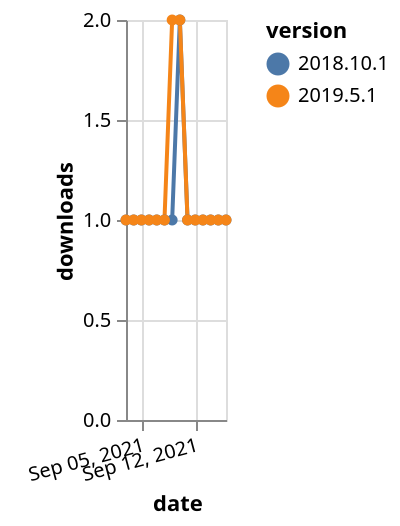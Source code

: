 {"$schema": "https://vega.github.io/schema/vega-lite/v5.json", "description": "A simple bar chart with embedded data.", "data": {"values": [{"date": "2021-09-03", "total": 257, "delta": 1, "version": "2018.10.1"}, {"date": "2021-09-04", "total": 258, "delta": 1, "version": "2018.10.1"}, {"date": "2021-09-05", "total": 259, "delta": 1, "version": "2018.10.1"}, {"date": "2021-09-06", "total": 260, "delta": 1, "version": "2018.10.1"}, {"date": "2021-09-07", "total": 261, "delta": 1, "version": "2018.10.1"}, {"date": "2021-09-08", "total": 262, "delta": 1, "version": "2018.10.1"}, {"date": "2021-09-09", "total": 263, "delta": 1, "version": "2018.10.1"}, {"date": "2021-09-10", "total": 265, "delta": 2, "version": "2018.10.1"}, {"date": "2021-09-11", "total": 266, "delta": 1, "version": "2018.10.1"}, {"date": "2021-09-12", "total": 267, "delta": 1, "version": "2018.10.1"}, {"date": "2021-09-13", "total": 268, "delta": 1, "version": "2018.10.1"}, {"date": "2021-09-14", "total": 269, "delta": 1, "version": "2018.10.1"}, {"date": "2021-09-15", "total": 270, "delta": 1, "version": "2018.10.1"}, {"date": "2021-09-16", "total": 271, "delta": 1, "version": "2018.10.1"}, {"date": "2021-09-03", "total": 269, "delta": 1, "version": "2019.5.1"}, {"date": "2021-09-04", "total": 270, "delta": 1, "version": "2019.5.1"}, {"date": "2021-09-05", "total": 271, "delta": 1, "version": "2019.5.1"}, {"date": "2021-09-06", "total": 272, "delta": 1, "version": "2019.5.1"}, {"date": "2021-09-07", "total": 273, "delta": 1, "version": "2019.5.1"}, {"date": "2021-09-08", "total": 274, "delta": 1, "version": "2019.5.1"}, {"date": "2021-09-09", "total": 276, "delta": 2, "version": "2019.5.1"}, {"date": "2021-09-10", "total": 278, "delta": 2, "version": "2019.5.1"}, {"date": "2021-09-11", "total": 279, "delta": 1, "version": "2019.5.1"}, {"date": "2021-09-12", "total": 280, "delta": 1, "version": "2019.5.1"}, {"date": "2021-09-13", "total": 281, "delta": 1, "version": "2019.5.1"}, {"date": "2021-09-14", "total": 282, "delta": 1, "version": "2019.5.1"}, {"date": "2021-09-15", "total": 283, "delta": 1, "version": "2019.5.1"}, {"date": "2021-09-16", "total": 284, "delta": 1, "version": "2019.5.1"}]}, "width": "container", "mark": {"type": "line", "point": {"filled": true}}, "encoding": {"x": {"field": "date", "type": "temporal", "timeUnit": "yearmonthdate", "title": "date", "axis": {"labelAngle": -15}}, "y": {"field": "delta", "type": "quantitative", "title": "downloads"}, "color": {"field": "version", "type": "nominal"}, "tooltip": {"field": "delta"}}}